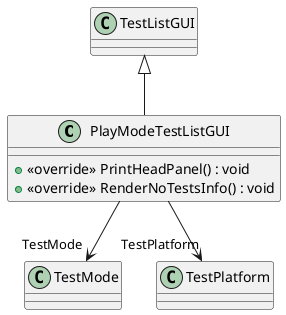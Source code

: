 @startuml
class PlayModeTestListGUI {
    + <<override>> PrintHeadPanel() : void
    + <<override>> RenderNoTestsInfo() : void
}
TestListGUI <|-- PlayModeTestListGUI
PlayModeTestListGUI --> "TestMode" TestMode
PlayModeTestListGUI --> "TestPlatform" TestPlatform
@enduml

